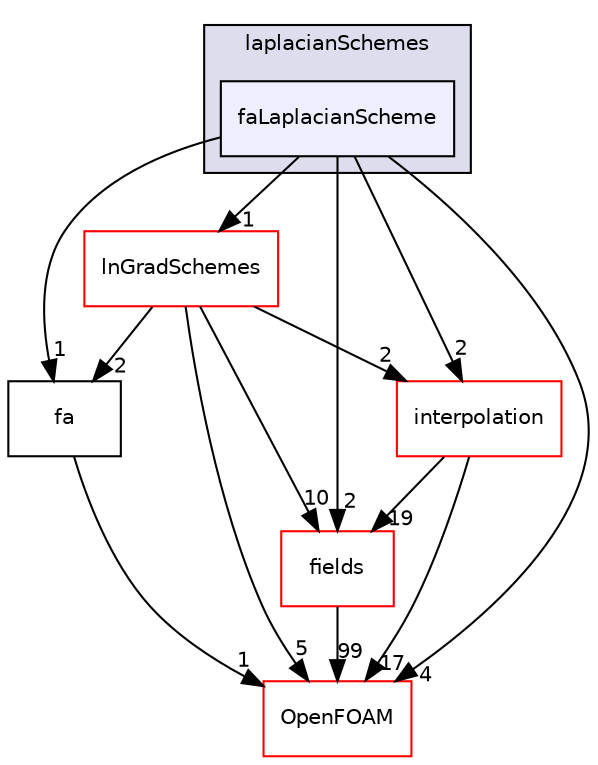 digraph "src/finiteArea/finiteArea/laplacianSchemes/faLaplacianScheme" {
  bgcolor=transparent;
  compound=true
  node [ fontsize="10", fontname="Helvetica"];
  edge [ labelfontsize="10", labelfontname="Helvetica"];
  subgraph clusterdir_c11e0f670d4676a5346438f3d10a3457 {
    graph [ bgcolor="#ddddee", pencolor="black", label="laplacianSchemes" fontname="Helvetica", fontsize="10", URL="dir_c11e0f670d4676a5346438f3d10a3457.html"]
  dir_1872188d0e7528458f2fa380e34fde48 [shape=box, label="faLaplacianScheme", style="filled", fillcolor="#eeeeff", pencolor="black", URL="dir_1872188d0e7528458f2fa380e34fde48.html"];
  }
  dir_1f99fc86de3cb8326507b722cf78c6d9 [shape=box label="lnGradSchemes" color="red" URL="dir_1f99fc86de3cb8326507b722cf78c6d9.html"];
  dir_82c77a639fb8894523e0866635d617d1 [shape=box label="fields" color="red" URL="dir_82c77a639fb8894523e0866635d617d1.html"];
  dir_e5a517ccc941541272063f044b95a606 [shape=box label="fa" URL="dir_e5a517ccc941541272063f044b95a606.html"];
  dir_c5473ff19b20e6ec4dfe5c310b3778a8 [shape=box label="OpenFOAM" color="red" URL="dir_c5473ff19b20e6ec4dfe5c310b3778a8.html"];
  dir_880b478b7287aa29b2969cd4b71f61be [shape=box label="interpolation" color="red" URL="dir_880b478b7287aa29b2969cd4b71f61be.html"];
  dir_1f99fc86de3cb8326507b722cf78c6d9->dir_82c77a639fb8894523e0866635d617d1 [headlabel="10", labeldistance=1.5 headhref="dir_000802_000734.html"];
  dir_1f99fc86de3cb8326507b722cf78c6d9->dir_e5a517ccc941541272063f044b95a606 [headlabel="2", labeldistance=1.5 headhref="dir_000802_000788.html"];
  dir_1f99fc86de3cb8326507b722cf78c6d9->dir_c5473ff19b20e6ec4dfe5c310b3778a8 [headlabel="5", labeldistance=1.5 headhref="dir_000802_002151.html"];
  dir_1f99fc86de3cb8326507b722cf78c6d9->dir_880b478b7287aa29b2969cd4b71f61be [headlabel="2", labeldistance=1.5 headhref="dir_000802_000808.html"];
  dir_82c77a639fb8894523e0866635d617d1->dir_c5473ff19b20e6ec4dfe5c310b3778a8 [headlabel="99", labeldistance=1.5 headhref="dir_000734_002151.html"];
  dir_e5a517ccc941541272063f044b95a606->dir_c5473ff19b20e6ec4dfe5c310b3778a8 [headlabel="1", labeldistance=1.5 headhref="dir_000788_002151.html"];
  dir_1872188d0e7528458f2fa380e34fde48->dir_1f99fc86de3cb8326507b722cf78c6d9 [headlabel="1", labeldistance=1.5 headhref="dir_000800_000802.html"];
  dir_1872188d0e7528458f2fa380e34fde48->dir_82c77a639fb8894523e0866635d617d1 [headlabel="2", labeldistance=1.5 headhref="dir_000800_000734.html"];
  dir_1872188d0e7528458f2fa380e34fde48->dir_e5a517ccc941541272063f044b95a606 [headlabel="1", labeldistance=1.5 headhref="dir_000800_000788.html"];
  dir_1872188d0e7528458f2fa380e34fde48->dir_c5473ff19b20e6ec4dfe5c310b3778a8 [headlabel="4", labeldistance=1.5 headhref="dir_000800_002151.html"];
  dir_1872188d0e7528458f2fa380e34fde48->dir_880b478b7287aa29b2969cd4b71f61be [headlabel="2", labeldistance=1.5 headhref="dir_000800_000808.html"];
  dir_880b478b7287aa29b2969cd4b71f61be->dir_82c77a639fb8894523e0866635d617d1 [headlabel="19", labeldistance=1.5 headhref="dir_000808_000734.html"];
  dir_880b478b7287aa29b2969cd4b71f61be->dir_c5473ff19b20e6ec4dfe5c310b3778a8 [headlabel="17", labeldistance=1.5 headhref="dir_000808_002151.html"];
}
